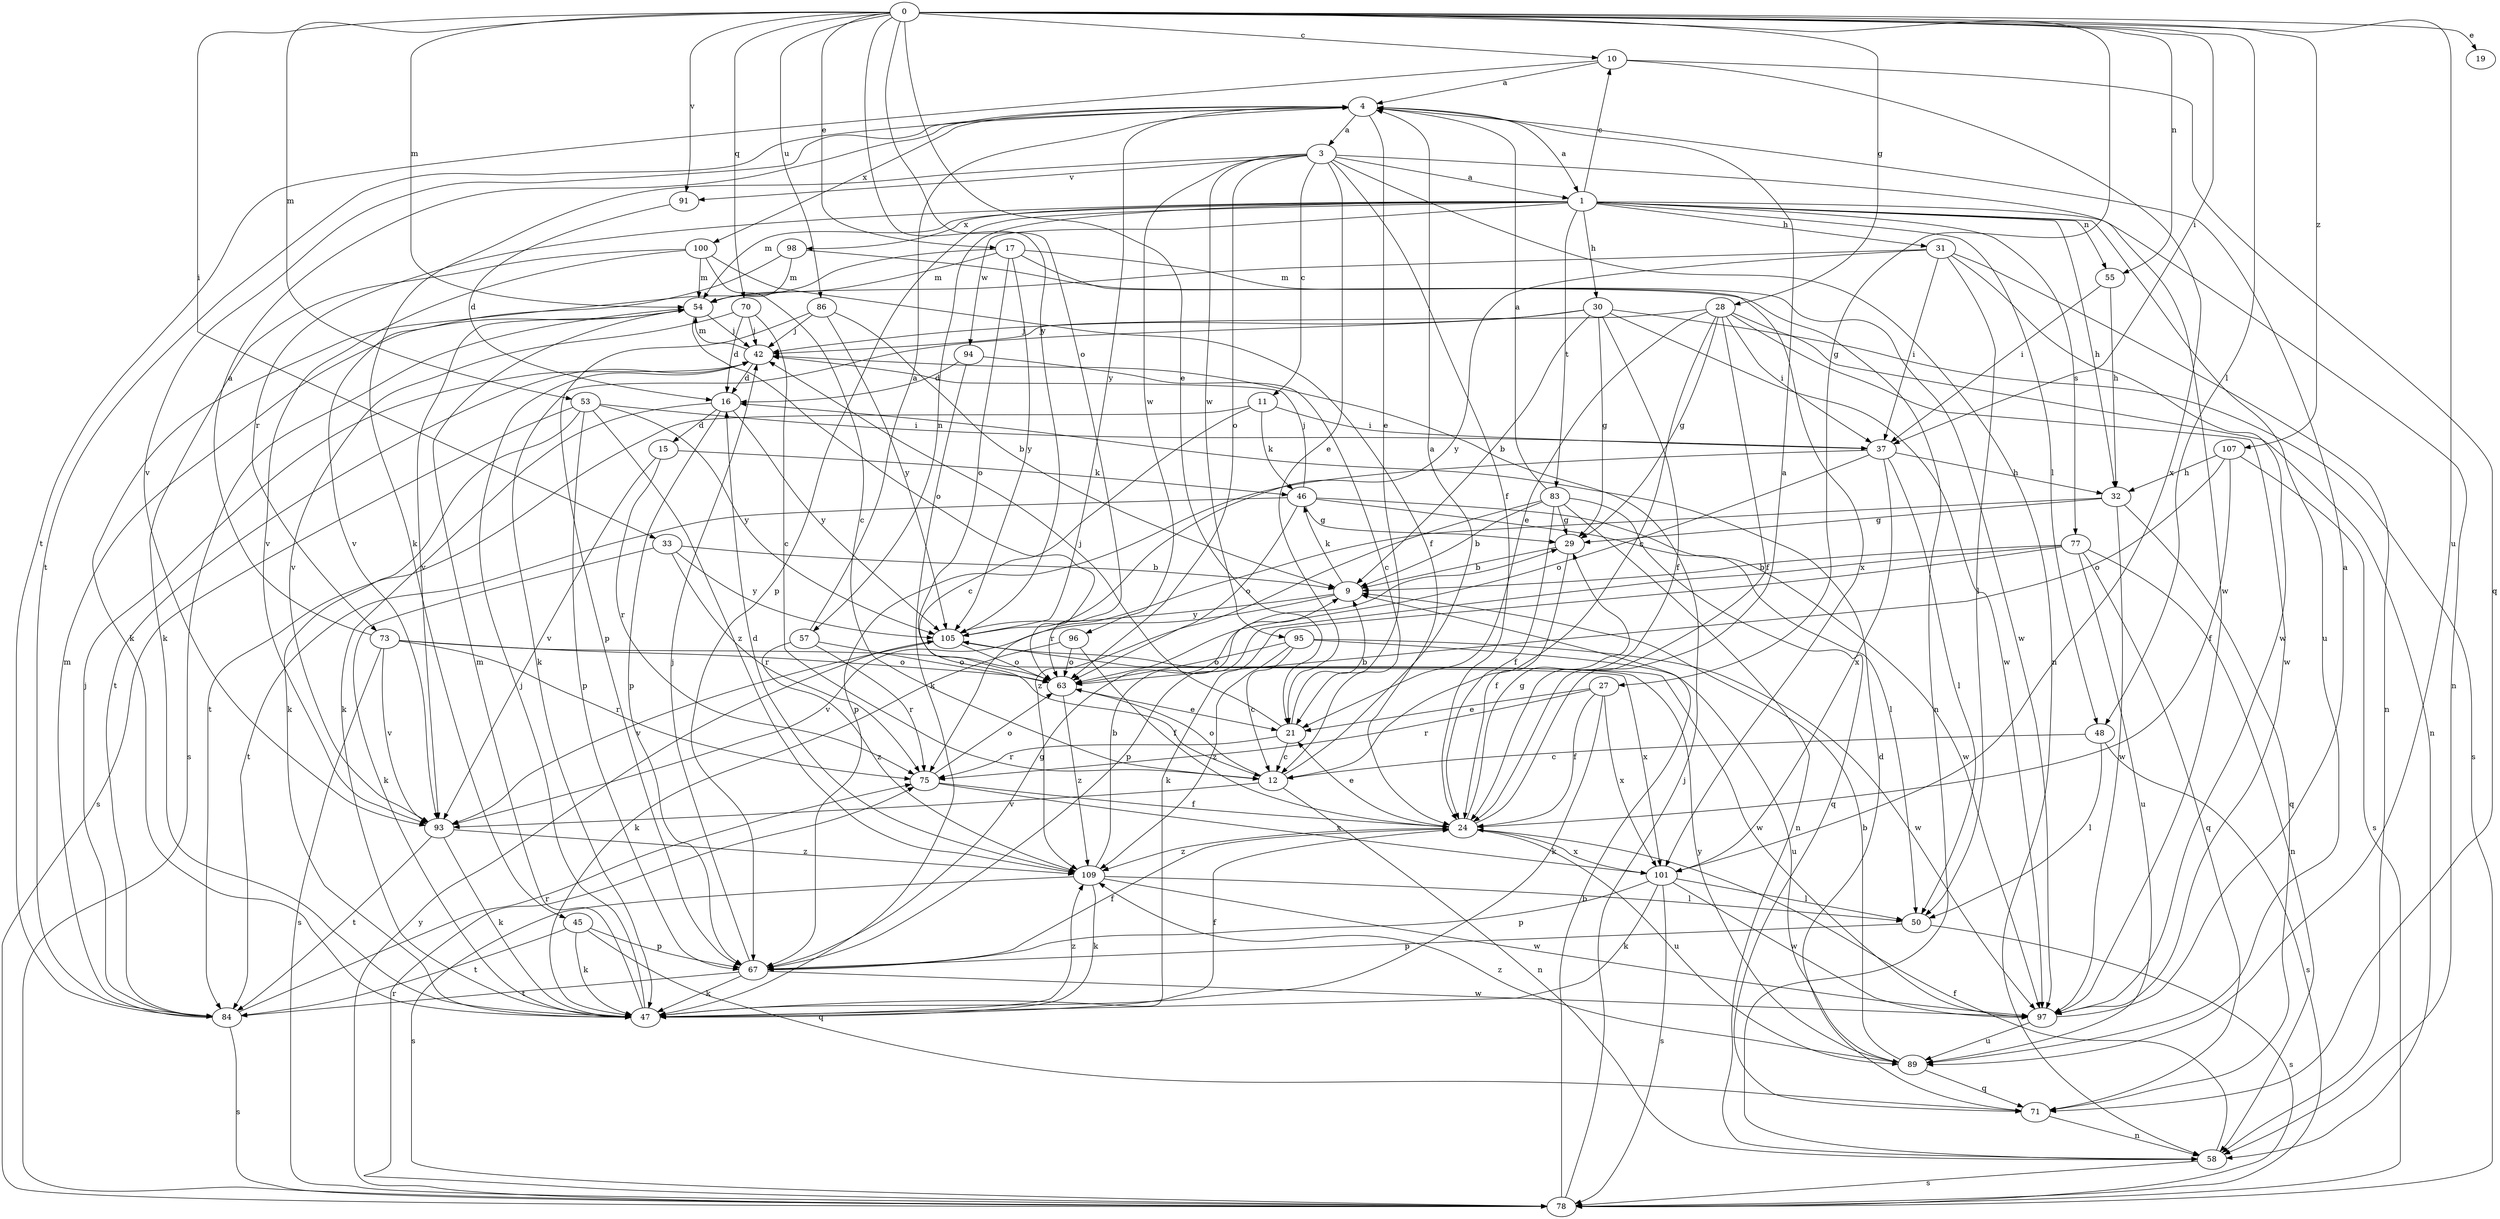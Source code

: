 strict digraph  {
0;
1;
3;
4;
9;
10;
11;
12;
15;
16;
17;
19;
21;
24;
27;
28;
29;
30;
31;
32;
33;
37;
42;
45;
46;
47;
48;
50;
53;
54;
55;
57;
58;
63;
67;
70;
71;
73;
75;
77;
78;
83;
84;
86;
89;
91;
93;
94;
95;
96;
97;
98;
100;
101;
105;
107;
109;
0 -> 10  [label=c];
0 -> 17  [label=e];
0 -> 19  [label=e];
0 -> 21  [label=e];
0 -> 27  [label=g];
0 -> 28  [label=g];
0 -> 33  [label=i];
0 -> 37  [label=i];
0 -> 48  [label=l];
0 -> 53  [label=m];
0 -> 54  [label=m];
0 -> 55  [label=n];
0 -> 63  [label=o];
0 -> 70  [label=q];
0 -> 86  [label=u];
0 -> 89  [label=u];
0 -> 91  [label=v];
0 -> 105  [label=y];
0 -> 107  [label=z];
1 -> 10  [label=c];
1 -> 30  [label=h];
1 -> 31  [label=h];
1 -> 32  [label=h];
1 -> 48  [label=l];
1 -> 54  [label=m];
1 -> 55  [label=n];
1 -> 57  [label=n];
1 -> 58  [label=n];
1 -> 67  [label=p];
1 -> 73  [label=r];
1 -> 77  [label=s];
1 -> 83  [label=t];
1 -> 89  [label=u];
1 -> 94  [label=w];
1 -> 98  [label=x];
3 -> 1  [label=a];
3 -> 11  [label=c];
3 -> 21  [label=e];
3 -> 24  [label=f];
3 -> 45  [label=k];
3 -> 58  [label=n];
3 -> 63  [label=o];
3 -> 91  [label=v];
3 -> 95  [label=w];
3 -> 96  [label=w];
3 -> 97  [label=w];
4 -> 1  [label=a];
4 -> 3  [label=a];
4 -> 21  [label=e];
4 -> 84  [label=t];
4 -> 93  [label=v];
4 -> 100  [label=x];
4 -> 105  [label=y];
9 -> 46  [label=k];
9 -> 93  [label=v];
9 -> 105  [label=y];
10 -> 4  [label=a];
10 -> 71  [label=q];
10 -> 84  [label=t];
10 -> 101  [label=x];
11 -> 12  [label=c];
11 -> 37  [label=i];
11 -> 46  [label=k];
11 -> 84  [label=t];
12 -> 4  [label=a];
12 -> 58  [label=n];
12 -> 63  [label=o];
12 -> 93  [label=v];
15 -> 46  [label=k];
15 -> 75  [label=r];
15 -> 93  [label=v];
16 -> 15  [label=d];
16 -> 47  [label=k];
16 -> 67  [label=p];
16 -> 105  [label=y];
17 -> 47  [label=k];
17 -> 54  [label=m];
17 -> 63  [label=o];
17 -> 97  [label=w];
17 -> 101  [label=x];
17 -> 105  [label=y];
21 -> 9  [label=b];
21 -> 12  [label=c];
21 -> 42  [label=j];
21 -> 75  [label=r];
24 -> 4  [label=a];
24 -> 21  [label=e];
24 -> 29  [label=g];
24 -> 89  [label=u];
24 -> 101  [label=x];
24 -> 109  [label=z];
27 -> 21  [label=e];
27 -> 24  [label=f];
27 -> 47  [label=k];
27 -> 75  [label=r];
27 -> 101  [label=x];
28 -> 12  [label=c];
28 -> 21  [label=e];
28 -> 24  [label=f];
28 -> 29  [label=g];
28 -> 37  [label=i];
28 -> 42  [label=j];
28 -> 58  [label=n];
28 -> 97  [label=w];
29 -> 9  [label=b];
29 -> 24  [label=f];
30 -> 9  [label=b];
30 -> 24  [label=f];
30 -> 29  [label=g];
30 -> 42  [label=j];
30 -> 47  [label=k];
30 -> 78  [label=s];
30 -> 97  [label=w];
31 -> 37  [label=i];
31 -> 50  [label=l];
31 -> 54  [label=m];
31 -> 58  [label=n];
31 -> 97  [label=w];
31 -> 105  [label=y];
32 -> 29  [label=g];
32 -> 71  [label=q];
32 -> 75  [label=r];
32 -> 97  [label=w];
33 -> 9  [label=b];
33 -> 47  [label=k];
33 -> 75  [label=r];
33 -> 105  [label=y];
37 -> 32  [label=h];
37 -> 50  [label=l];
37 -> 63  [label=o];
37 -> 67  [label=p];
37 -> 101  [label=x];
42 -> 16  [label=d];
42 -> 54  [label=m];
42 -> 84  [label=t];
45 -> 47  [label=k];
45 -> 67  [label=p];
45 -> 71  [label=q];
45 -> 84  [label=t];
46 -> 29  [label=g];
46 -> 42  [label=j];
46 -> 50  [label=l];
46 -> 63  [label=o];
46 -> 84  [label=t];
46 -> 97  [label=w];
47 -> 24  [label=f];
47 -> 42  [label=j];
47 -> 54  [label=m];
47 -> 109  [label=z];
48 -> 12  [label=c];
48 -> 50  [label=l];
48 -> 78  [label=s];
50 -> 67  [label=p];
50 -> 78  [label=s];
53 -> 37  [label=i];
53 -> 47  [label=k];
53 -> 67  [label=p];
53 -> 78  [label=s];
53 -> 105  [label=y];
53 -> 109  [label=z];
54 -> 42  [label=j];
54 -> 63  [label=o];
54 -> 78  [label=s];
54 -> 93  [label=v];
55 -> 32  [label=h];
55 -> 37  [label=i];
57 -> 4  [label=a];
57 -> 63  [label=o];
57 -> 75  [label=r];
57 -> 109  [label=z];
58 -> 24  [label=f];
58 -> 78  [label=s];
63 -> 21  [label=e];
63 -> 109  [label=z];
67 -> 24  [label=f];
67 -> 29  [label=g];
67 -> 42  [label=j];
67 -> 47  [label=k];
67 -> 84  [label=t];
67 -> 97  [label=w];
70 -> 12  [label=c];
70 -> 16  [label=d];
70 -> 42  [label=j];
70 -> 93  [label=v];
71 -> 16  [label=d];
71 -> 58  [label=n];
73 -> 4  [label=a];
73 -> 63  [label=o];
73 -> 75  [label=r];
73 -> 78  [label=s];
73 -> 93  [label=v];
73 -> 101  [label=x];
75 -> 24  [label=f];
75 -> 63  [label=o];
75 -> 101  [label=x];
77 -> 9  [label=b];
77 -> 47  [label=k];
77 -> 58  [label=n];
77 -> 67  [label=p];
77 -> 71  [label=q];
77 -> 89  [label=u];
78 -> 9  [label=b];
78 -> 42  [label=j];
78 -> 75  [label=r];
78 -> 105  [label=y];
83 -> 4  [label=a];
83 -> 9  [label=b];
83 -> 24  [label=f];
83 -> 29  [label=g];
83 -> 58  [label=n];
83 -> 71  [label=q];
83 -> 109  [label=z];
84 -> 42  [label=j];
84 -> 54  [label=m];
84 -> 75  [label=r];
84 -> 78  [label=s];
86 -> 9  [label=b];
86 -> 42  [label=j];
86 -> 67  [label=p];
86 -> 105  [label=y];
89 -> 9  [label=b];
89 -> 71  [label=q];
89 -> 105  [label=y];
89 -> 109  [label=z];
91 -> 16  [label=d];
93 -> 47  [label=k];
93 -> 84  [label=t];
93 -> 109  [label=z];
94 -> 12  [label=c];
94 -> 16  [label=d];
94 -> 47  [label=k];
95 -> 12  [label=c];
95 -> 63  [label=o];
95 -> 89  [label=u];
95 -> 97  [label=w];
95 -> 109  [label=z];
96 -> 24  [label=f];
96 -> 47  [label=k];
96 -> 63  [label=o];
97 -> 4  [label=a];
97 -> 89  [label=u];
98 -> 54  [label=m];
98 -> 58  [label=n];
98 -> 93  [label=v];
100 -> 12  [label=c];
100 -> 24  [label=f];
100 -> 47  [label=k];
100 -> 54  [label=m];
100 -> 93  [label=v];
101 -> 47  [label=k];
101 -> 50  [label=l];
101 -> 67  [label=p];
101 -> 78  [label=s];
101 -> 97  [label=w];
105 -> 63  [label=o];
105 -> 93  [label=v];
105 -> 97  [label=w];
107 -> 24  [label=f];
107 -> 32  [label=h];
107 -> 63  [label=o];
107 -> 78  [label=s];
109 -> 9  [label=b];
109 -> 16  [label=d];
109 -> 47  [label=k];
109 -> 50  [label=l];
109 -> 78  [label=s];
109 -> 97  [label=w];
}
